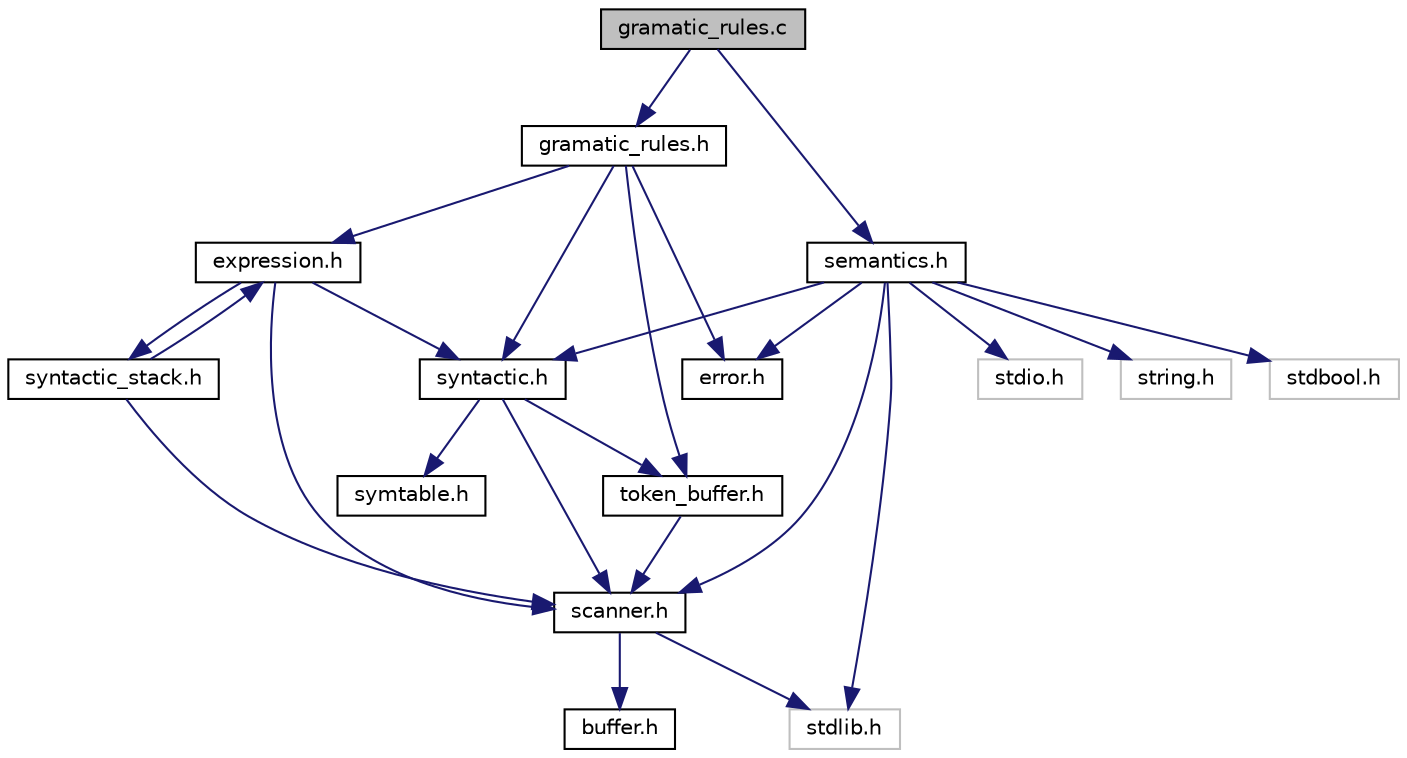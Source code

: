 digraph "gramatic_rules.c"
{
 // LATEX_PDF_SIZE
  edge [fontname="Helvetica",fontsize="10",labelfontname="Helvetica",labelfontsize="10"];
  node [fontname="Helvetica",fontsize="10",shape=record];
  Node1 [label="gramatic_rules.c",height=0.2,width=0.4,color="black", fillcolor="grey75", style="filled", fontcolor="black",tooltip="library for syntactic analyse."];
  Node1 -> Node2 [color="midnightblue",fontsize="10",style="solid",fontname="Helvetica"];
  Node2 [label="gramatic_rules.h",height=0.2,width=0.4,color="black", fillcolor="white", style="filled",URL="$gramatic__rules_8h.html",tooltip="functions for syntactic analyse."];
  Node2 -> Node3 [color="midnightblue",fontsize="10",style="solid",fontname="Helvetica"];
  Node3 [label="syntactic.h",height=0.2,width=0.4,color="black", fillcolor="white", style="filled",URL="$syntactic_8h.html",tooltip="Implementation of syntactic analysand."];
  Node3 -> Node4 [color="midnightblue",fontsize="10",style="solid",fontname="Helvetica"];
  Node4 [label="scanner.h",height=0.2,width=0.4,color="black", fillcolor="white", style="filled",URL="$scanner_8h.html",tooltip="Library for lexical analysis."];
  Node4 -> Node5 [color="midnightblue",fontsize="10",style="solid",fontname="Helvetica"];
  Node5 [label="stdlib.h",height=0.2,width=0.4,color="grey75", fillcolor="white", style="filled",tooltip=" "];
  Node4 -> Node6 [color="midnightblue",fontsize="10",style="solid",fontname="Helvetica"];
  Node6 [label="buffer.h",height=0.2,width=0.4,color="black", fillcolor="white", style="filled",URL="$buffer_8h.html",tooltip="Library for lexical analysis."];
  Node3 -> Node7 [color="midnightblue",fontsize="10",style="solid",fontname="Helvetica"];
  Node7 [label="symtable.h",height=0.2,width=0.4,color="black", fillcolor="white", style="filled",URL="$symtable_8h.html",tooltip="Implementation of symtable."];
  Node3 -> Node8 [color="midnightblue",fontsize="10",style="solid",fontname="Helvetica"];
  Node8 [label="token_buffer.h",height=0.2,width=0.4,color="black", fillcolor="white", style="filled",URL="$token__buffer_8h.html",tooltip="Library Token_buffer. Token_buffer is a supportive data structure for syntax analysis."];
  Node8 -> Node4 [color="midnightblue",fontsize="10",style="solid",fontname="Helvetica"];
  Node2 -> Node9 [color="midnightblue",fontsize="10",style="solid",fontname="Helvetica"];
  Node9 [label="error.h",height=0.2,width=0.4,color="black", fillcolor="white", style="filled",URL="$error_8h.html",tooltip="Definition of error codes and return values."];
  Node2 -> Node8 [color="midnightblue",fontsize="10",style="solid",fontname="Helvetica"];
  Node2 -> Node10 [color="midnightblue",fontsize="10",style="solid",fontname="Helvetica"];
  Node10 [label="expression.h",height=0.2,width=0.4,color="black", fillcolor="white", style="filled",URL="$expression_8h.html",tooltip="Library for lexical analysis."];
  Node10 -> Node4 [color="midnightblue",fontsize="10",style="solid",fontname="Helvetica"];
  Node10 -> Node3 [color="midnightblue",fontsize="10",style="solid",fontname="Helvetica"];
  Node10 -> Node11 [color="midnightblue",fontsize="10",style="solid",fontname="Helvetica"];
  Node11 [label="syntactic_stack.h",height=0.2,width=0.4,color="black", fillcolor="white", style="filled",URL="$syntactic__stack_8h.html",tooltip="Library for stack, which is used in syntactic bottom-up analysis. For maintain structures dynamic fea..."];
  Node11 -> Node4 [color="midnightblue",fontsize="10",style="solid",fontname="Helvetica"];
  Node11 -> Node10 [color="midnightblue",fontsize="10",style="solid",fontname="Helvetica"];
  Node1 -> Node12 [color="midnightblue",fontsize="10",style="solid",fontname="Helvetica"];
  Node12 [label="semantics.h",height=0.2,width=0.4,color="black", fillcolor="white", style="filled",URL="$semantics_8h.html",tooltip="Implementation of semantics."];
  Node12 -> Node13 [color="midnightblue",fontsize="10",style="solid",fontname="Helvetica"];
  Node13 [label="stdio.h",height=0.2,width=0.4,color="grey75", fillcolor="white", style="filled",tooltip=" "];
  Node12 -> Node5 [color="midnightblue",fontsize="10",style="solid",fontname="Helvetica"];
  Node12 -> Node14 [color="midnightblue",fontsize="10",style="solid",fontname="Helvetica"];
  Node14 [label="string.h",height=0.2,width=0.4,color="grey75", fillcolor="white", style="filled",tooltip=" "];
  Node12 -> Node15 [color="midnightblue",fontsize="10",style="solid",fontname="Helvetica"];
  Node15 [label="stdbool.h",height=0.2,width=0.4,color="grey75", fillcolor="white", style="filled",tooltip=" "];
  Node12 -> Node4 [color="midnightblue",fontsize="10",style="solid",fontname="Helvetica"];
  Node12 -> Node3 [color="midnightblue",fontsize="10",style="solid",fontname="Helvetica"];
  Node12 -> Node9 [color="midnightblue",fontsize="10",style="solid",fontname="Helvetica"];
}
